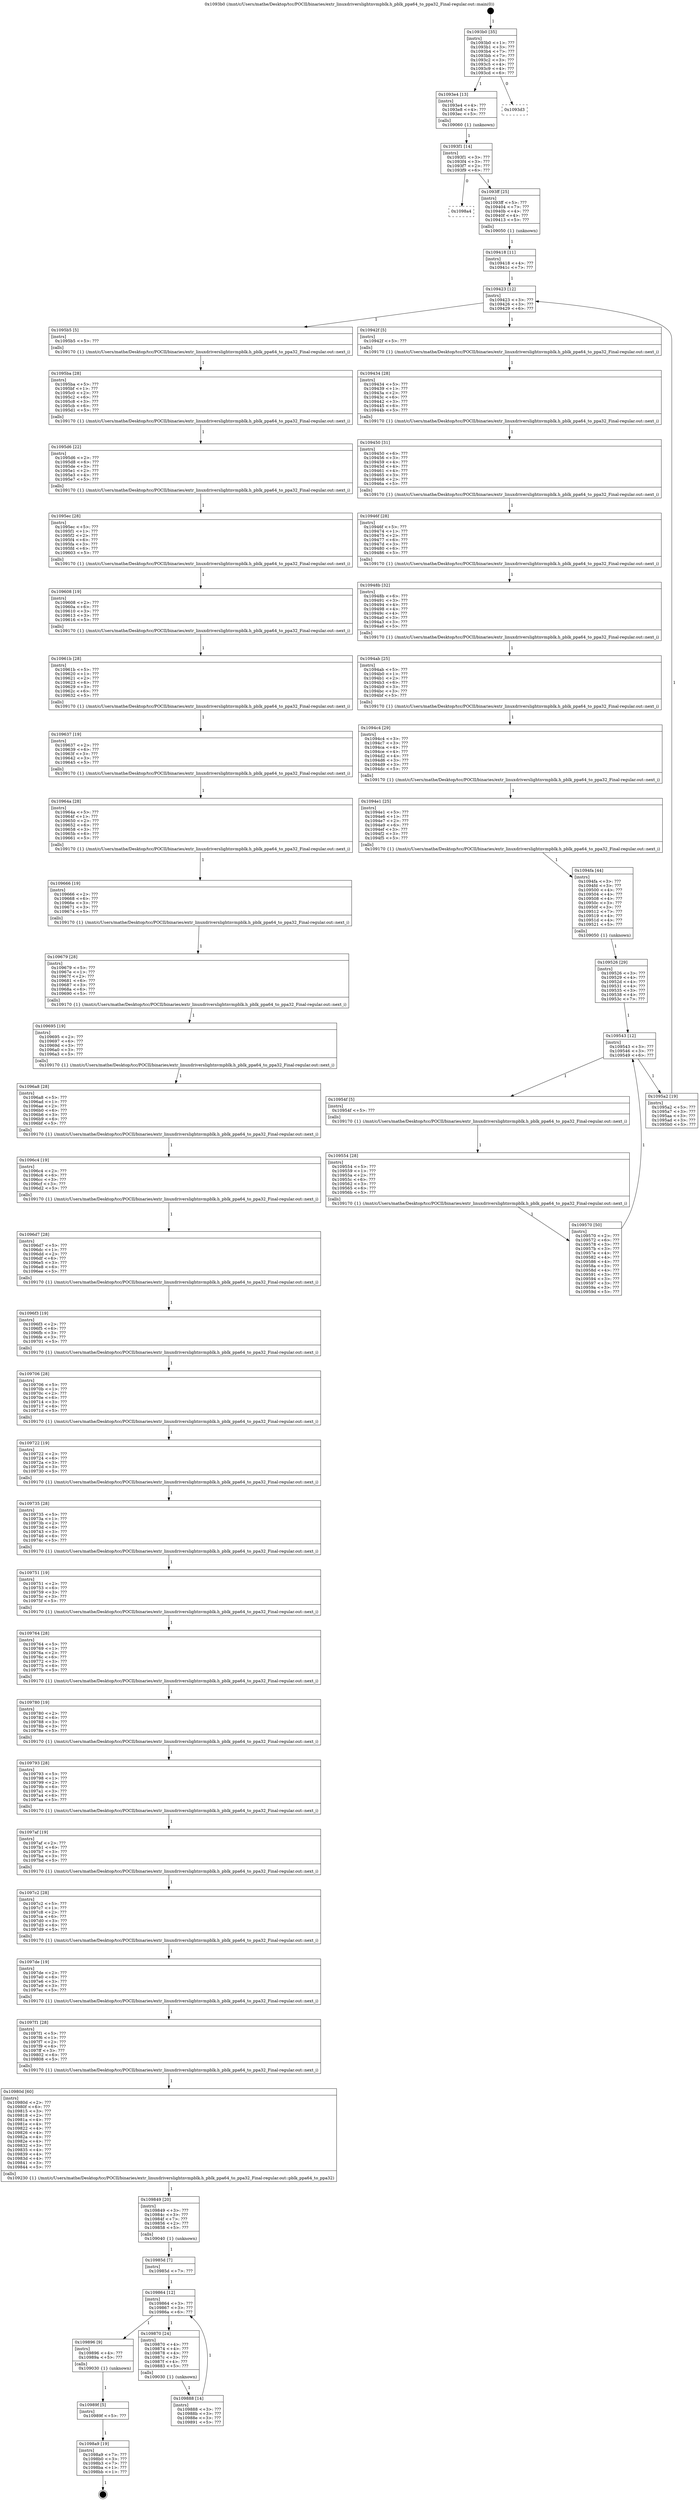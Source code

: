 digraph "0x1093b0" {
  label = "0x1093b0 (/mnt/c/Users/mathe/Desktop/tcc/POCII/binaries/extr_linuxdriverslightnvmpblk.h_pblk_ppa64_to_ppa32_Final-regular.out::main(0))"
  labelloc = "t"
  node[shape=record]

  Entry [label="",width=0.3,height=0.3,shape=circle,fillcolor=black,style=filled]
  "0x1093b0" [label="{
     0x1093b0 [35]\l
     | [instrs]\l
     &nbsp;&nbsp;0x1093b0 \<+1\>: ???\l
     &nbsp;&nbsp;0x1093b1 \<+3\>: ???\l
     &nbsp;&nbsp;0x1093b4 \<+7\>: ???\l
     &nbsp;&nbsp;0x1093bb \<+7\>: ???\l
     &nbsp;&nbsp;0x1093c2 \<+3\>: ???\l
     &nbsp;&nbsp;0x1093c5 \<+4\>: ???\l
     &nbsp;&nbsp;0x1093c9 \<+4\>: ???\l
     &nbsp;&nbsp;0x1093cd \<+6\>: ???\l
  }"]
  "0x1093e4" [label="{
     0x1093e4 [13]\l
     | [instrs]\l
     &nbsp;&nbsp;0x1093e4 \<+4\>: ???\l
     &nbsp;&nbsp;0x1093e8 \<+4\>: ???\l
     &nbsp;&nbsp;0x1093ec \<+5\>: ???\l
     | [calls]\l
     &nbsp;&nbsp;0x109060 \{1\} (unknown)\l
  }"]
  "0x1093d3" [label="{
     0x1093d3\l
  }", style=dashed]
  "0x1093f1" [label="{
     0x1093f1 [14]\l
     | [instrs]\l
     &nbsp;&nbsp;0x1093f1 \<+3\>: ???\l
     &nbsp;&nbsp;0x1093f4 \<+3\>: ???\l
     &nbsp;&nbsp;0x1093f7 \<+2\>: ???\l
     &nbsp;&nbsp;0x1093f9 \<+6\>: ???\l
  }"]
  "0x1098a4" [label="{
     0x1098a4\l
  }", style=dashed]
  "0x1093ff" [label="{
     0x1093ff [25]\l
     | [instrs]\l
     &nbsp;&nbsp;0x1093ff \<+5\>: ???\l
     &nbsp;&nbsp;0x109404 \<+7\>: ???\l
     &nbsp;&nbsp;0x10940b \<+4\>: ???\l
     &nbsp;&nbsp;0x10940f \<+4\>: ???\l
     &nbsp;&nbsp;0x109413 \<+5\>: ???\l
     | [calls]\l
     &nbsp;&nbsp;0x109050 \{1\} (unknown)\l
  }"]
  Exit [label="",width=0.3,height=0.3,shape=circle,fillcolor=black,style=filled,peripheries=2]
  "0x109423" [label="{
     0x109423 [12]\l
     | [instrs]\l
     &nbsp;&nbsp;0x109423 \<+3\>: ???\l
     &nbsp;&nbsp;0x109426 \<+3\>: ???\l
     &nbsp;&nbsp;0x109429 \<+6\>: ???\l
  }"]
  "0x1095b5" [label="{
     0x1095b5 [5]\l
     | [instrs]\l
     &nbsp;&nbsp;0x1095b5 \<+5\>: ???\l
     | [calls]\l
     &nbsp;&nbsp;0x109170 \{1\} (/mnt/c/Users/mathe/Desktop/tcc/POCII/binaries/extr_linuxdriverslightnvmpblk.h_pblk_ppa64_to_ppa32_Final-regular.out::next_i)\l
  }"]
  "0x10942f" [label="{
     0x10942f [5]\l
     | [instrs]\l
     &nbsp;&nbsp;0x10942f \<+5\>: ???\l
     | [calls]\l
     &nbsp;&nbsp;0x109170 \{1\} (/mnt/c/Users/mathe/Desktop/tcc/POCII/binaries/extr_linuxdriverslightnvmpblk.h_pblk_ppa64_to_ppa32_Final-regular.out::next_i)\l
  }"]
  "0x109434" [label="{
     0x109434 [28]\l
     | [instrs]\l
     &nbsp;&nbsp;0x109434 \<+5\>: ???\l
     &nbsp;&nbsp;0x109439 \<+1\>: ???\l
     &nbsp;&nbsp;0x10943a \<+2\>: ???\l
     &nbsp;&nbsp;0x10943c \<+6\>: ???\l
     &nbsp;&nbsp;0x109442 \<+3\>: ???\l
     &nbsp;&nbsp;0x109445 \<+6\>: ???\l
     &nbsp;&nbsp;0x10944b \<+5\>: ???\l
     | [calls]\l
     &nbsp;&nbsp;0x109170 \{1\} (/mnt/c/Users/mathe/Desktop/tcc/POCII/binaries/extr_linuxdriverslightnvmpblk.h_pblk_ppa64_to_ppa32_Final-regular.out::next_i)\l
  }"]
  "0x109450" [label="{
     0x109450 [31]\l
     | [instrs]\l
     &nbsp;&nbsp;0x109450 \<+6\>: ???\l
     &nbsp;&nbsp;0x109456 \<+3\>: ???\l
     &nbsp;&nbsp;0x109459 \<+4\>: ???\l
     &nbsp;&nbsp;0x10945d \<+4\>: ???\l
     &nbsp;&nbsp;0x109461 \<+4\>: ???\l
     &nbsp;&nbsp;0x109465 \<+3\>: ???\l
     &nbsp;&nbsp;0x109468 \<+2\>: ???\l
     &nbsp;&nbsp;0x10946a \<+5\>: ???\l
     | [calls]\l
     &nbsp;&nbsp;0x109170 \{1\} (/mnt/c/Users/mathe/Desktop/tcc/POCII/binaries/extr_linuxdriverslightnvmpblk.h_pblk_ppa64_to_ppa32_Final-regular.out::next_i)\l
  }"]
  "0x10946f" [label="{
     0x10946f [28]\l
     | [instrs]\l
     &nbsp;&nbsp;0x10946f \<+5\>: ???\l
     &nbsp;&nbsp;0x109474 \<+1\>: ???\l
     &nbsp;&nbsp;0x109475 \<+2\>: ???\l
     &nbsp;&nbsp;0x109477 \<+6\>: ???\l
     &nbsp;&nbsp;0x10947d \<+3\>: ???\l
     &nbsp;&nbsp;0x109480 \<+6\>: ???\l
     &nbsp;&nbsp;0x109486 \<+5\>: ???\l
     | [calls]\l
     &nbsp;&nbsp;0x109170 \{1\} (/mnt/c/Users/mathe/Desktop/tcc/POCII/binaries/extr_linuxdriverslightnvmpblk.h_pblk_ppa64_to_ppa32_Final-regular.out::next_i)\l
  }"]
  "0x10948b" [label="{
     0x10948b [32]\l
     | [instrs]\l
     &nbsp;&nbsp;0x10948b \<+6\>: ???\l
     &nbsp;&nbsp;0x109491 \<+3\>: ???\l
     &nbsp;&nbsp;0x109494 \<+4\>: ???\l
     &nbsp;&nbsp;0x109498 \<+4\>: ???\l
     &nbsp;&nbsp;0x10949c \<+4\>: ???\l
     &nbsp;&nbsp;0x1094a0 \<+3\>: ???\l
     &nbsp;&nbsp;0x1094a3 \<+3\>: ???\l
     &nbsp;&nbsp;0x1094a6 \<+5\>: ???\l
     | [calls]\l
     &nbsp;&nbsp;0x109170 \{1\} (/mnt/c/Users/mathe/Desktop/tcc/POCII/binaries/extr_linuxdriverslightnvmpblk.h_pblk_ppa64_to_ppa32_Final-regular.out::next_i)\l
  }"]
  "0x1094ab" [label="{
     0x1094ab [25]\l
     | [instrs]\l
     &nbsp;&nbsp;0x1094ab \<+5\>: ???\l
     &nbsp;&nbsp;0x1094b0 \<+1\>: ???\l
     &nbsp;&nbsp;0x1094b1 \<+2\>: ???\l
     &nbsp;&nbsp;0x1094b3 \<+6\>: ???\l
     &nbsp;&nbsp;0x1094b9 \<+3\>: ???\l
     &nbsp;&nbsp;0x1094bc \<+3\>: ???\l
     &nbsp;&nbsp;0x1094bf \<+5\>: ???\l
     | [calls]\l
     &nbsp;&nbsp;0x109170 \{1\} (/mnt/c/Users/mathe/Desktop/tcc/POCII/binaries/extr_linuxdriverslightnvmpblk.h_pblk_ppa64_to_ppa32_Final-regular.out::next_i)\l
  }"]
  "0x1094c4" [label="{
     0x1094c4 [29]\l
     | [instrs]\l
     &nbsp;&nbsp;0x1094c4 \<+3\>: ???\l
     &nbsp;&nbsp;0x1094c7 \<+3\>: ???\l
     &nbsp;&nbsp;0x1094ca \<+4\>: ???\l
     &nbsp;&nbsp;0x1094ce \<+4\>: ???\l
     &nbsp;&nbsp;0x1094d2 \<+4\>: ???\l
     &nbsp;&nbsp;0x1094d6 \<+3\>: ???\l
     &nbsp;&nbsp;0x1094d9 \<+3\>: ???\l
     &nbsp;&nbsp;0x1094dc \<+5\>: ???\l
     | [calls]\l
     &nbsp;&nbsp;0x109170 \{1\} (/mnt/c/Users/mathe/Desktop/tcc/POCII/binaries/extr_linuxdriverslightnvmpblk.h_pblk_ppa64_to_ppa32_Final-regular.out::next_i)\l
  }"]
  "0x1094e1" [label="{
     0x1094e1 [25]\l
     | [instrs]\l
     &nbsp;&nbsp;0x1094e1 \<+5\>: ???\l
     &nbsp;&nbsp;0x1094e6 \<+1\>: ???\l
     &nbsp;&nbsp;0x1094e7 \<+2\>: ???\l
     &nbsp;&nbsp;0x1094e9 \<+6\>: ???\l
     &nbsp;&nbsp;0x1094ef \<+3\>: ???\l
     &nbsp;&nbsp;0x1094f2 \<+3\>: ???\l
     &nbsp;&nbsp;0x1094f5 \<+5\>: ???\l
     | [calls]\l
     &nbsp;&nbsp;0x109170 \{1\} (/mnt/c/Users/mathe/Desktop/tcc/POCII/binaries/extr_linuxdriverslightnvmpblk.h_pblk_ppa64_to_ppa32_Final-regular.out::next_i)\l
  }"]
  "0x1094fa" [label="{
     0x1094fa [44]\l
     | [instrs]\l
     &nbsp;&nbsp;0x1094fa \<+3\>: ???\l
     &nbsp;&nbsp;0x1094fd \<+3\>: ???\l
     &nbsp;&nbsp;0x109500 \<+4\>: ???\l
     &nbsp;&nbsp;0x109504 \<+4\>: ???\l
     &nbsp;&nbsp;0x109508 \<+4\>: ???\l
     &nbsp;&nbsp;0x10950c \<+3\>: ???\l
     &nbsp;&nbsp;0x10950f \<+3\>: ???\l
     &nbsp;&nbsp;0x109512 \<+7\>: ???\l
     &nbsp;&nbsp;0x109519 \<+4\>: ???\l
     &nbsp;&nbsp;0x10951d \<+4\>: ???\l
     &nbsp;&nbsp;0x109521 \<+5\>: ???\l
     | [calls]\l
     &nbsp;&nbsp;0x109050 \{1\} (unknown)\l
  }"]
  "0x109543" [label="{
     0x109543 [12]\l
     | [instrs]\l
     &nbsp;&nbsp;0x109543 \<+3\>: ???\l
     &nbsp;&nbsp;0x109546 \<+3\>: ???\l
     &nbsp;&nbsp;0x109549 \<+6\>: ???\l
  }"]
  "0x1095a2" [label="{
     0x1095a2 [19]\l
     | [instrs]\l
     &nbsp;&nbsp;0x1095a2 \<+5\>: ???\l
     &nbsp;&nbsp;0x1095a7 \<+3\>: ???\l
     &nbsp;&nbsp;0x1095aa \<+3\>: ???\l
     &nbsp;&nbsp;0x1095ad \<+3\>: ???\l
     &nbsp;&nbsp;0x1095b0 \<+5\>: ???\l
  }"]
  "0x10954f" [label="{
     0x10954f [5]\l
     | [instrs]\l
     &nbsp;&nbsp;0x10954f \<+5\>: ???\l
     | [calls]\l
     &nbsp;&nbsp;0x109170 \{1\} (/mnt/c/Users/mathe/Desktop/tcc/POCII/binaries/extr_linuxdriverslightnvmpblk.h_pblk_ppa64_to_ppa32_Final-regular.out::next_i)\l
  }"]
  "0x109554" [label="{
     0x109554 [28]\l
     | [instrs]\l
     &nbsp;&nbsp;0x109554 \<+5\>: ???\l
     &nbsp;&nbsp;0x109559 \<+1\>: ???\l
     &nbsp;&nbsp;0x10955a \<+2\>: ???\l
     &nbsp;&nbsp;0x10955c \<+6\>: ???\l
     &nbsp;&nbsp;0x109562 \<+3\>: ???\l
     &nbsp;&nbsp;0x109565 \<+6\>: ???\l
     &nbsp;&nbsp;0x10956b \<+5\>: ???\l
     | [calls]\l
     &nbsp;&nbsp;0x109170 \{1\} (/mnt/c/Users/mathe/Desktop/tcc/POCII/binaries/extr_linuxdriverslightnvmpblk.h_pblk_ppa64_to_ppa32_Final-regular.out::next_i)\l
  }"]
  "0x109570" [label="{
     0x109570 [50]\l
     | [instrs]\l
     &nbsp;&nbsp;0x109570 \<+2\>: ???\l
     &nbsp;&nbsp;0x109572 \<+6\>: ???\l
     &nbsp;&nbsp;0x109578 \<+3\>: ???\l
     &nbsp;&nbsp;0x10957b \<+3\>: ???\l
     &nbsp;&nbsp;0x10957e \<+4\>: ???\l
     &nbsp;&nbsp;0x109582 \<+4\>: ???\l
     &nbsp;&nbsp;0x109586 \<+4\>: ???\l
     &nbsp;&nbsp;0x10958a \<+3\>: ???\l
     &nbsp;&nbsp;0x10958d \<+4\>: ???\l
     &nbsp;&nbsp;0x109591 \<+3\>: ???\l
     &nbsp;&nbsp;0x109594 \<+3\>: ???\l
     &nbsp;&nbsp;0x109597 \<+3\>: ???\l
     &nbsp;&nbsp;0x10959a \<+3\>: ???\l
     &nbsp;&nbsp;0x10959d \<+5\>: ???\l
  }"]
  "0x109526" [label="{
     0x109526 [29]\l
     | [instrs]\l
     &nbsp;&nbsp;0x109526 \<+3\>: ???\l
     &nbsp;&nbsp;0x109529 \<+4\>: ???\l
     &nbsp;&nbsp;0x10952d \<+4\>: ???\l
     &nbsp;&nbsp;0x109531 \<+4\>: ???\l
     &nbsp;&nbsp;0x109535 \<+3\>: ???\l
     &nbsp;&nbsp;0x109538 \<+4\>: ???\l
     &nbsp;&nbsp;0x10953c \<+7\>: ???\l
  }"]
  "0x1098a9" [label="{
     0x1098a9 [19]\l
     | [instrs]\l
     &nbsp;&nbsp;0x1098a9 \<+7\>: ???\l
     &nbsp;&nbsp;0x1098b0 \<+3\>: ???\l
     &nbsp;&nbsp;0x1098b3 \<+7\>: ???\l
     &nbsp;&nbsp;0x1098ba \<+1\>: ???\l
     &nbsp;&nbsp;0x1098bb \<+1\>: ???\l
  }"]
  "0x109418" [label="{
     0x109418 [11]\l
     | [instrs]\l
     &nbsp;&nbsp;0x109418 \<+4\>: ???\l
     &nbsp;&nbsp;0x10941c \<+7\>: ???\l
  }"]
  "0x1095ba" [label="{
     0x1095ba [28]\l
     | [instrs]\l
     &nbsp;&nbsp;0x1095ba \<+5\>: ???\l
     &nbsp;&nbsp;0x1095bf \<+1\>: ???\l
     &nbsp;&nbsp;0x1095c0 \<+2\>: ???\l
     &nbsp;&nbsp;0x1095c2 \<+6\>: ???\l
     &nbsp;&nbsp;0x1095c8 \<+3\>: ???\l
     &nbsp;&nbsp;0x1095cb \<+6\>: ???\l
     &nbsp;&nbsp;0x1095d1 \<+5\>: ???\l
     | [calls]\l
     &nbsp;&nbsp;0x109170 \{1\} (/mnt/c/Users/mathe/Desktop/tcc/POCII/binaries/extr_linuxdriverslightnvmpblk.h_pblk_ppa64_to_ppa32_Final-regular.out::next_i)\l
  }"]
  "0x1095d6" [label="{
     0x1095d6 [22]\l
     | [instrs]\l
     &nbsp;&nbsp;0x1095d6 \<+2\>: ???\l
     &nbsp;&nbsp;0x1095d8 \<+6\>: ???\l
     &nbsp;&nbsp;0x1095de \<+3\>: ???\l
     &nbsp;&nbsp;0x1095e1 \<+2\>: ???\l
     &nbsp;&nbsp;0x1095e3 \<+4\>: ???\l
     &nbsp;&nbsp;0x1095e7 \<+5\>: ???\l
     | [calls]\l
     &nbsp;&nbsp;0x109170 \{1\} (/mnt/c/Users/mathe/Desktop/tcc/POCII/binaries/extr_linuxdriverslightnvmpblk.h_pblk_ppa64_to_ppa32_Final-regular.out::next_i)\l
  }"]
  "0x1095ec" [label="{
     0x1095ec [28]\l
     | [instrs]\l
     &nbsp;&nbsp;0x1095ec \<+5\>: ???\l
     &nbsp;&nbsp;0x1095f1 \<+1\>: ???\l
     &nbsp;&nbsp;0x1095f2 \<+2\>: ???\l
     &nbsp;&nbsp;0x1095f4 \<+6\>: ???\l
     &nbsp;&nbsp;0x1095fa \<+3\>: ???\l
     &nbsp;&nbsp;0x1095fd \<+6\>: ???\l
     &nbsp;&nbsp;0x109603 \<+5\>: ???\l
     | [calls]\l
     &nbsp;&nbsp;0x109170 \{1\} (/mnt/c/Users/mathe/Desktop/tcc/POCII/binaries/extr_linuxdriverslightnvmpblk.h_pblk_ppa64_to_ppa32_Final-regular.out::next_i)\l
  }"]
  "0x109608" [label="{
     0x109608 [19]\l
     | [instrs]\l
     &nbsp;&nbsp;0x109608 \<+2\>: ???\l
     &nbsp;&nbsp;0x10960a \<+6\>: ???\l
     &nbsp;&nbsp;0x109610 \<+3\>: ???\l
     &nbsp;&nbsp;0x109613 \<+3\>: ???\l
     &nbsp;&nbsp;0x109616 \<+5\>: ???\l
     | [calls]\l
     &nbsp;&nbsp;0x109170 \{1\} (/mnt/c/Users/mathe/Desktop/tcc/POCII/binaries/extr_linuxdriverslightnvmpblk.h_pblk_ppa64_to_ppa32_Final-regular.out::next_i)\l
  }"]
  "0x10961b" [label="{
     0x10961b [28]\l
     | [instrs]\l
     &nbsp;&nbsp;0x10961b \<+5\>: ???\l
     &nbsp;&nbsp;0x109620 \<+1\>: ???\l
     &nbsp;&nbsp;0x109621 \<+2\>: ???\l
     &nbsp;&nbsp;0x109623 \<+6\>: ???\l
     &nbsp;&nbsp;0x109629 \<+3\>: ???\l
     &nbsp;&nbsp;0x10962c \<+6\>: ???\l
     &nbsp;&nbsp;0x109632 \<+5\>: ???\l
     | [calls]\l
     &nbsp;&nbsp;0x109170 \{1\} (/mnt/c/Users/mathe/Desktop/tcc/POCII/binaries/extr_linuxdriverslightnvmpblk.h_pblk_ppa64_to_ppa32_Final-regular.out::next_i)\l
  }"]
  "0x109637" [label="{
     0x109637 [19]\l
     | [instrs]\l
     &nbsp;&nbsp;0x109637 \<+2\>: ???\l
     &nbsp;&nbsp;0x109639 \<+6\>: ???\l
     &nbsp;&nbsp;0x10963f \<+3\>: ???\l
     &nbsp;&nbsp;0x109642 \<+3\>: ???\l
     &nbsp;&nbsp;0x109645 \<+5\>: ???\l
     | [calls]\l
     &nbsp;&nbsp;0x109170 \{1\} (/mnt/c/Users/mathe/Desktop/tcc/POCII/binaries/extr_linuxdriverslightnvmpblk.h_pblk_ppa64_to_ppa32_Final-regular.out::next_i)\l
  }"]
  "0x10964a" [label="{
     0x10964a [28]\l
     | [instrs]\l
     &nbsp;&nbsp;0x10964a \<+5\>: ???\l
     &nbsp;&nbsp;0x10964f \<+1\>: ???\l
     &nbsp;&nbsp;0x109650 \<+2\>: ???\l
     &nbsp;&nbsp;0x109652 \<+6\>: ???\l
     &nbsp;&nbsp;0x109658 \<+3\>: ???\l
     &nbsp;&nbsp;0x10965b \<+6\>: ???\l
     &nbsp;&nbsp;0x109661 \<+5\>: ???\l
     | [calls]\l
     &nbsp;&nbsp;0x109170 \{1\} (/mnt/c/Users/mathe/Desktop/tcc/POCII/binaries/extr_linuxdriverslightnvmpblk.h_pblk_ppa64_to_ppa32_Final-regular.out::next_i)\l
  }"]
  "0x109666" [label="{
     0x109666 [19]\l
     | [instrs]\l
     &nbsp;&nbsp;0x109666 \<+2\>: ???\l
     &nbsp;&nbsp;0x109668 \<+6\>: ???\l
     &nbsp;&nbsp;0x10966e \<+3\>: ???\l
     &nbsp;&nbsp;0x109671 \<+3\>: ???\l
     &nbsp;&nbsp;0x109674 \<+5\>: ???\l
     | [calls]\l
     &nbsp;&nbsp;0x109170 \{1\} (/mnt/c/Users/mathe/Desktop/tcc/POCII/binaries/extr_linuxdriverslightnvmpblk.h_pblk_ppa64_to_ppa32_Final-regular.out::next_i)\l
  }"]
  "0x109679" [label="{
     0x109679 [28]\l
     | [instrs]\l
     &nbsp;&nbsp;0x109679 \<+5\>: ???\l
     &nbsp;&nbsp;0x10967e \<+1\>: ???\l
     &nbsp;&nbsp;0x10967f \<+2\>: ???\l
     &nbsp;&nbsp;0x109681 \<+6\>: ???\l
     &nbsp;&nbsp;0x109687 \<+3\>: ???\l
     &nbsp;&nbsp;0x10968a \<+6\>: ???\l
     &nbsp;&nbsp;0x109690 \<+5\>: ???\l
     | [calls]\l
     &nbsp;&nbsp;0x109170 \{1\} (/mnt/c/Users/mathe/Desktop/tcc/POCII/binaries/extr_linuxdriverslightnvmpblk.h_pblk_ppa64_to_ppa32_Final-regular.out::next_i)\l
  }"]
  "0x109695" [label="{
     0x109695 [19]\l
     | [instrs]\l
     &nbsp;&nbsp;0x109695 \<+2\>: ???\l
     &nbsp;&nbsp;0x109697 \<+6\>: ???\l
     &nbsp;&nbsp;0x10969d \<+3\>: ???\l
     &nbsp;&nbsp;0x1096a0 \<+3\>: ???\l
     &nbsp;&nbsp;0x1096a3 \<+5\>: ???\l
     | [calls]\l
     &nbsp;&nbsp;0x109170 \{1\} (/mnt/c/Users/mathe/Desktop/tcc/POCII/binaries/extr_linuxdriverslightnvmpblk.h_pblk_ppa64_to_ppa32_Final-regular.out::next_i)\l
  }"]
  "0x1096a8" [label="{
     0x1096a8 [28]\l
     | [instrs]\l
     &nbsp;&nbsp;0x1096a8 \<+5\>: ???\l
     &nbsp;&nbsp;0x1096ad \<+1\>: ???\l
     &nbsp;&nbsp;0x1096ae \<+2\>: ???\l
     &nbsp;&nbsp;0x1096b0 \<+6\>: ???\l
     &nbsp;&nbsp;0x1096b6 \<+3\>: ???\l
     &nbsp;&nbsp;0x1096b9 \<+6\>: ???\l
     &nbsp;&nbsp;0x1096bf \<+5\>: ???\l
     | [calls]\l
     &nbsp;&nbsp;0x109170 \{1\} (/mnt/c/Users/mathe/Desktop/tcc/POCII/binaries/extr_linuxdriverslightnvmpblk.h_pblk_ppa64_to_ppa32_Final-regular.out::next_i)\l
  }"]
  "0x1096c4" [label="{
     0x1096c4 [19]\l
     | [instrs]\l
     &nbsp;&nbsp;0x1096c4 \<+2\>: ???\l
     &nbsp;&nbsp;0x1096c6 \<+6\>: ???\l
     &nbsp;&nbsp;0x1096cc \<+3\>: ???\l
     &nbsp;&nbsp;0x1096cf \<+3\>: ???\l
     &nbsp;&nbsp;0x1096d2 \<+5\>: ???\l
     | [calls]\l
     &nbsp;&nbsp;0x109170 \{1\} (/mnt/c/Users/mathe/Desktop/tcc/POCII/binaries/extr_linuxdriverslightnvmpblk.h_pblk_ppa64_to_ppa32_Final-regular.out::next_i)\l
  }"]
  "0x1096d7" [label="{
     0x1096d7 [28]\l
     | [instrs]\l
     &nbsp;&nbsp;0x1096d7 \<+5\>: ???\l
     &nbsp;&nbsp;0x1096dc \<+1\>: ???\l
     &nbsp;&nbsp;0x1096dd \<+2\>: ???\l
     &nbsp;&nbsp;0x1096df \<+6\>: ???\l
     &nbsp;&nbsp;0x1096e5 \<+3\>: ???\l
     &nbsp;&nbsp;0x1096e8 \<+6\>: ???\l
     &nbsp;&nbsp;0x1096ee \<+5\>: ???\l
     | [calls]\l
     &nbsp;&nbsp;0x109170 \{1\} (/mnt/c/Users/mathe/Desktop/tcc/POCII/binaries/extr_linuxdriverslightnvmpblk.h_pblk_ppa64_to_ppa32_Final-regular.out::next_i)\l
  }"]
  "0x1096f3" [label="{
     0x1096f3 [19]\l
     | [instrs]\l
     &nbsp;&nbsp;0x1096f3 \<+2\>: ???\l
     &nbsp;&nbsp;0x1096f5 \<+6\>: ???\l
     &nbsp;&nbsp;0x1096fb \<+3\>: ???\l
     &nbsp;&nbsp;0x1096fe \<+3\>: ???\l
     &nbsp;&nbsp;0x109701 \<+5\>: ???\l
     | [calls]\l
     &nbsp;&nbsp;0x109170 \{1\} (/mnt/c/Users/mathe/Desktop/tcc/POCII/binaries/extr_linuxdriverslightnvmpblk.h_pblk_ppa64_to_ppa32_Final-regular.out::next_i)\l
  }"]
  "0x109706" [label="{
     0x109706 [28]\l
     | [instrs]\l
     &nbsp;&nbsp;0x109706 \<+5\>: ???\l
     &nbsp;&nbsp;0x10970b \<+1\>: ???\l
     &nbsp;&nbsp;0x10970c \<+2\>: ???\l
     &nbsp;&nbsp;0x10970e \<+6\>: ???\l
     &nbsp;&nbsp;0x109714 \<+3\>: ???\l
     &nbsp;&nbsp;0x109717 \<+6\>: ???\l
     &nbsp;&nbsp;0x10971d \<+5\>: ???\l
     | [calls]\l
     &nbsp;&nbsp;0x109170 \{1\} (/mnt/c/Users/mathe/Desktop/tcc/POCII/binaries/extr_linuxdriverslightnvmpblk.h_pblk_ppa64_to_ppa32_Final-regular.out::next_i)\l
  }"]
  "0x109722" [label="{
     0x109722 [19]\l
     | [instrs]\l
     &nbsp;&nbsp;0x109722 \<+2\>: ???\l
     &nbsp;&nbsp;0x109724 \<+6\>: ???\l
     &nbsp;&nbsp;0x10972a \<+3\>: ???\l
     &nbsp;&nbsp;0x10972d \<+3\>: ???\l
     &nbsp;&nbsp;0x109730 \<+5\>: ???\l
     | [calls]\l
     &nbsp;&nbsp;0x109170 \{1\} (/mnt/c/Users/mathe/Desktop/tcc/POCII/binaries/extr_linuxdriverslightnvmpblk.h_pblk_ppa64_to_ppa32_Final-regular.out::next_i)\l
  }"]
  "0x109735" [label="{
     0x109735 [28]\l
     | [instrs]\l
     &nbsp;&nbsp;0x109735 \<+5\>: ???\l
     &nbsp;&nbsp;0x10973a \<+1\>: ???\l
     &nbsp;&nbsp;0x10973b \<+2\>: ???\l
     &nbsp;&nbsp;0x10973d \<+6\>: ???\l
     &nbsp;&nbsp;0x109743 \<+3\>: ???\l
     &nbsp;&nbsp;0x109746 \<+6\>: ???\l
     &nbsp;&nbsp;0x10974c \<+5\>: ???\l
     | [calls]\l
     &nbsp;&nbsp;0x109170 \{1\} (/mnt/c/Users/mathe/Desktop/tcc/POCII/binaries/extr_linuxdriverslightnvmpblk.h_pblk_ppa64_to_ppa32_Final-regular.out::next_i)\l
  }"]
  "0x109751" [label="{
     0x109751 [19]\l
     | [instrs]\l
     &nbsp;&nbsp;0x109751 \<+2\>: ???\l
     &nbsp;&nbsp;0x109753 \<+6\>: ???\l
     &nbsp;&nbsp;0x109759 \<+3\>: ???\l
     &nbsp;&nbsp;0x10975c \<+3\>: ???\l
     &nbsp;&nbsp;0x10975f \<+5\>: ???\l
     | [calls]\l
     &nbsp;&nbsp;0x109170 \{1\} (/mnt/c/Users/mathe/Desktop/tcc/POCII/binaries/extr_linuxdriverslightnvmpblk.h_pblk_ppa64_to_ppa32_Final-regular.out::next_i)\l
  }"]
  "0x109764" [label="{
     0x109764 [28]\l
     | [instrs]\l
     &nbsp;&nbsp;0x109764 \<+5\>: ???\l
     &nbsp;&nbsp;0x109769 \<+1\>: ???\l
     &nbsp;&nbsp;0x10976a \<+2\>: ???\l
     &nbsp;&nbsp;0x10976c \<+6\>: ???\l
     &nbsp;&nbsp;0x109772 \<+3\>: ???\l
     &nbsp;&nbsp;0x109775 \<+6\>: ???\l
     &nbsp;&nbsp;0x10977b \<+5\>: ???\l
     | [calls]\l
     &nbsp;&nbsp;0x109170 \{1\} (/mnt/c/Users/mathe/Desktop/tcc/POCII/binaries/extr_linuxdriverslightnvmpblk.h_pblk_ppa64_to_ppa32_Final-regular.out::next_i)\l
  }"]
  "0x109780" [label="{
     0x109780 [19]\l
     | [instrs]\l
     &nbsp;&nbsp;0x109780 \<+2\>: ???\l
     &nbsp;&nbsp;0x109782 \<+6\>: ???\l
     &nbsp;&nbsp;0x109788 \<+3\>: ???\l
     &nbsp;&nbsp;0x10978b \<+3\>: ???\l
     &nbsp;&nbsp;0x10978e \<+5\>: ???\l
     | [calls]\l
     &nbsp;&nbsp;0x109170 \{1\} (/mnt/c/Users/mathe/Desktop/tcc/POCII/binaries/extr_linuxdriverslightnvmpblk.h_pblk_ppa64_to_ppa32_Final-regular.out::next_i)\l
  }"]
  "0x109793" [label="{
     0x109793 [28]\l
     | [instrs]\l
     &nbsp;&nbsp;0x109793 \<+5\>: ???\l
     &nbsp;&nbsp;0x109798 \<+1\>: ???\l
     &nbsp;&nbsp;0x109799 \<+2\>: ???\l
     &nbsp;&nbsp;0x10979b \<+6\>: ???\l
     &nbsp;&nbsp;0x1097a1 \<+3\>: ???\l
     &nbsp;&nbsp;0x1097a4 \<+6\>: ???\l
     &nbsp;&nbsp;0x1097aa \<+5\>: ???\l
     | [calls]\l
     &nbsp;&nbsp;0x109170 \{1\} (/mnt/c/Users/mathe/Desktop/tcc/POCII/binaries/extr_linuxdriverslightnvmpblk.h_pblk_ppa64_to_ppa32_Final-regular.out::next_i)\l
  }"]
  "0x1097af" [label="{
     0x1097af [19]\l
     | [instrs]\l
     &nbsp;&nbsp;0x1097af \<+2\>: ???\l
     &nbsp;&nbsp;0x1097b1 \<+6\>: ???\l
     &nbsp;&nbsp;0x1097b7 \<+3\>: ???\l
     &nbsp;&nbsp;0x1097ba \<+3\>: ???\l
     &nbsp;&nbsp;0x1097bd \<+5\>: ???\l
     | [calls]\l
     &nbsp;&nbsp;0x109170 \{1\} (/mnt/c/Users/mathe/Desktop/tcc/POCII/binaries/extr_linuxdriverslightnvmpblk.h_pblk_ppa64_to_ppa32_Final-regular.out::next_i)\l
  }"]
  "0x1097c2" [label="{
     0x1097c2 [28]\l
     | [instrs]\l
     &nbsp;&nbsp;0x1097c2 \<+5\>: ???\l
     &nbsp;&nbsp;0x1097c7 \<+1\>: ???\l
     &nbsp;&nbsp;0x1097c8 \<+2\>: ???\l
     &nbsp;&nbsp;0x1097ca \<+6\>: ???\l
     &nbsp;&nbsp;0x1097d0 \<+3\>: ???\l
     &nbsp;&nbsp;0x1097d3 \<+6\>: ???\l
     &nbsp;&nbsp;0x1097d9 \<+5\>: ???\l
     | [calls]\l
     &nbsp;&nbsp;0x109170 \{1\} (/mnt/c/Users/mathe/Desktop/tcc/POCII/binaries/extr_linuxdriverslightnvmpblk.h_pblk_ppa64_to_ppa32_Final-regular.out::next_i)\l
  }"]
  "0x1097de" [label="{
     0x1097de [19]\l
     | [instrs]\l
     &nbsp;&nbsp;0x1097de \<+2\>: ???\l
     &nbsp;&nbsp;0x1097e0 \<+6\>: ???\l
     &nbsp;&nbsp;0x1097e6 \<+3\>: ???\l
     &nbsp;&nbsp;0x1097e9 \<+3\>: ???\l
     &nbsp;&nbsp;0x1097ec \<+5\>: ???\l
     | [calls]\l
     &nbsp;&nbsp;0x109170 \{1\} (/mnt/c/Users/mathe/Desktop/tcc/POCII/binaries/extr_linuxdriverslightnvmpblk.h_pblk_ppa64_to_ppa32_Final-regular.out::next_i)\l
  }"]
  "0x1097f1" [label="{
     0x1097f1 [28]\l
     | [instrs]\l
     &nbsp;&nbsp;0x1097f1 \<+5\>: ???\l
     &nbsp;&nbsp;0x1097f6 \<+1\>: ???\l
     &nbsp;&nbsp;0x1097f7 \<+2\>: ???\l
     &nbsp;&nbsp;0x1097f9 \<+6\>: ???\l
     &nbsp;&nbsp;0x1097ff \<+3\>: ???\l
     &nbsp;&nbsp;0x109802 \<+6\>: ???\l
     &nbsp;&nbsp;0x109808 \<+5\>: ???\l
     | [calls]\l
     &nbsp;&nbsp;0x109170 \{1\} (/mnt/c/Users/mathe/Desktop/tcc/POCII/binaries/extr_linuxdriverslightnvmpblk.h_pblk_ppa64_to_ppa32_Final-regular.out::next_i)\l
  }"]
  "0x10980d" [label="{
     0x10980d [60]\l
     | [instrs]\l
     &nbsp;&nbsp;0x10980d \<+2\>: ???\l
     &nbsp;&nbsp;0x10980f \<+6\>: ???\l
     &nbsp;&nbsp;0x109815 \<+3\>: ???\l
     &nbsp;&nbsp;0x109818 \<+2\>: ???\l
     &nbsp;&nbsp;0x10981a \<+4\>: ???\l
     &nbsp;&nbsp;0x10981e \<+4\>: ???\l
     &nbsp;&nbsp;0x109822 \<+4\>: ???\l
     &nbsp;&nbsp;0x109826 \<+4\>: ???\l
     &nbsp;&nbsp;0x10982a \<+4\>: ???\l
     &nbsp;&nbsp;0x10982e \<+4\>: ???\l
     &nbsp;&nbsp;0x109832 \<+3\>: ???\l
     &nbsp;&nbsp;0x109835 \<+4\>: ???\l
     &nbsp;&nbsp;0x109839 \<+4\>: ???\l
     &nbsp;&nbsp;0x10983d \<+4\>: ???\l
     &nbsp;&nbsp;0x109841 \<+3\>: ???\l
     &nbsp;&nbsp;0x109844 \<+5\>: ???\l
     | [calls]\l
     &nbsp;&nbsp;0x109230 \{1\} (/mnt/c/Users/mathe/Desktop/tcc/POCII/binaries/extr_linuxdriverslightnvmpblk.h_pblk_ppa64_to_ppa32_Final-regular.out::pblk_ppa64_to_ppa32)\l
  }"]
  "0x109849" [label="{
     0x109849 [20]\l
     | [instrs]\l
     &nbsp;&nbsp;0x109849 \<+3\>: ???\l
     &nbsp;&nbsp;0x10984c \<+3\>: ???\l
     &nbsp;&nbsp;0x10984f \<+7\>: ???\l
     &nbsp;&nbsp;0x109856 \<+2\>: ???\l
     &nbsp;&nbsp;0x109858 \<+5\>: ???\l
     | [calls]\l
     &nbsp;&nbsp;0x109040 \{1\} (unknown)\l
  }"]
  "0x109864" [label="{
     0x109864 [12]\l
     | [instrs]\l
     &nbsp;&nbsp;0x109864 \<+3\>: ???\l
     &nbsp;&nbsp;0x109867 \<+3\>: ???\l
     &nbsp;&nbsp;0x10986a \<+6\>: ???\l
  }"]
  "0x109896" [label="{
     0x109896 [9]\l
     | [instrs]\l
     &nbsp;&nbsp;0x109896 \<+4\>: ???\l
     &nbsp;&nbsp;0x10989a \<+5\>: ???\l
     | [calls]\l
     &nbsp;&nbsp;0x109030 \{1\} (unknown)\l
  }"]
  "0x109870" [label="{
     0x109870 [24]\l
     | [instrs]\l
     &nbsp;&nbsp;0x109870 \<+4\>: ???\l
     &nbsp;&nbsp;0x109874 \<+4\>: ???\l
     &nbsp;&nbsp;0x109878 \<+4\>: ???\l
     &nbsp;&nbsp;0x10987c \<+3\>: ???\l
     &nbsp;&nbsp;0x10987f \<+4\>: ???\l
     &nbsp;&nbsp;0x109883 \<+5\>: ???\l
     | [calls]\l
     &nbsp;&nbsp;0x109030 \{1\} (unknown)\l
  }"]
  "0x109888" [label="{
     0x109888 [14]\l
     | [instrs]\l
     &nbsp;&nbsp;0x109888 \<+3\>: ???\l
     &nbsp;&nbsp;0x10988b \<+3\>: ???\l
     &nbsp;&nbsp;0x10988e \<+3\>: ???\l
     &nbsp;&nbsp;0x109891 \<+5\>: ???\l
  }"]
  "0x10985d" [label="{
     0x10985d [7]\l
     | [instrs]\l
     &nbsp;&nbsp;0x10985d \<+7\>: ???\l
  }"]
  "0x10989f" [label="{
     0x10989f [5]\l
     | [instrs]\l
     &nbsp;&nbsp;0x10989f \<+5\>: ???\l
  }"]
  Entry -> "0x1093b0" [label=" 1"]
  "0x1093b0" -> "0x1093e4" [label=" 1"]
  "0x1093b0" -> "0x1093d3" [label=" 0"]
  "0x1093e4" -> "0x1093f1" [label=" 1"]
  "0x1093f1" -> "0x1098a4" [label=" 0"]
  "0x1093f1" -> "0x1093ff" [label=" 1"]
  "0x1098a9" -> Exit [label=" 1"]
  "0x1093ff" -> "0x109418" [label=" 1"]
  "0x109423" -> "0x1095b5" [label=" 1"]
  "0x109423" -> "0x10942f" [label=" 1"]
  "0x10942f" -> "0x109434" [label=" 1"]
  "0x109434" -> "0x109450" [label=" 1"]
  "0x109450" -> "0x10946f" [label=" 1"]
  "0x10946f" -> "0x10948b" [label=" 1"]
  "0x10948b" -> "0x1094ab" [label=" 1"]
  "0x1094ab" -> "0x1094c4" [label=" 1"]
  "0x1094c4" -> "0x1094e1" [label=" 1"]
  "0x1094e1" -> "0x1094fa" [label=" 1"]
  "0x1094fa" -> "0x109526" [label=" 1"]
  "0x109543" -> "0x1095a2" [label=" 1"]
  "0x109543" -> "0x10954f" [label=" 1"]
  "0x10954f" -> "0x109554" [label=" 1"]
  "0x109554" -> "0x109570" [label=" 1"]
  "0x109526" -> "0x109543" [label=" 1"]
  "0x109570" -> "0x109543" [label=" 1"]
  "0x10989f" -> "0x1098a9" [label=" 1"]
  "0x109418" -> "0x109423" [label=" 1"]
  "0x1095a2" -> "0x109423" [label=" 1"]
  "0x1095b5" -> "0x1095ba" [label=" 1"]
  "0x1095ba" -> "0x1095d6" [label=" 1"]
  "0x1095d6" -> "0x1095ec" [label=" 1"]
  "0x1095ec" -> "0x109608" [label=" 1"]
  "0x109608" -> "0x10961b" [label=" 1"]
  "0x10961b" -> "0x109637" [label=" 1"]
  "0x109637" -> "0x10964a" [label=" 1"]
  "0x10964a" -> "0x109666" [label=" 1"]
  "0x109666" -> "0x109679" [label=" 1"]
  "0x109679" -> "0x109695" [label=" 1"]
  "0x109695" -> "0x1096a8" [label=" 1"]
  "0x1096a8" -> "0x1096c4" [label=" 1"]
  "0x1096c4" -> "0x1096d7" [label=" 1"]
  "0x1096d7" -> "0x1096f3" [label=" 1"]
  "0x1096f3" -> "0x109706" [label=" 1"]
  "0x109706" -> "0x109722" [label=" 1"]
  "0x109722" -> "0x109735" [label=" 1"]
  "0x109735" -> "0x109751" [label=" 1"]
  "0x109751" -> "0x109764" [label=" 1"]
  "0x109764" -> "0x109780" [label=" 1"]
  "0x109780" -> "0x109793" [label=" 1"]
  "0x109793" -> "0x1097af" [label=" 1"]
  "0x1097af" -> "0x1097c2" [label=" 1"]
  "0x1097c2" -> "0x1097de" [label=" 1"]
  "0x1097de" -> "0x1097f1" [label=" 1"]
  "0x1097f1" -> "0x10980d" [label=" 1"]
  "0x10980d" -> "0x109849" [label=" 1"]
  "0x109849" -> "0x10985d" [label=" 1"]
  "0x109864" -> "0x109896" [label=" 1"]
  "0x109864" -> "0x109870" [label=" 1"]
  "0x109870" -> "0x109888" [label=" 1"]
  "0x10985d" -> "0x109864" [label=" 1"]
  "0x109888" -> "0x109864" [label=" 1"]
  "0x109896" -> "0x10989f" [label=" 1"]
}
